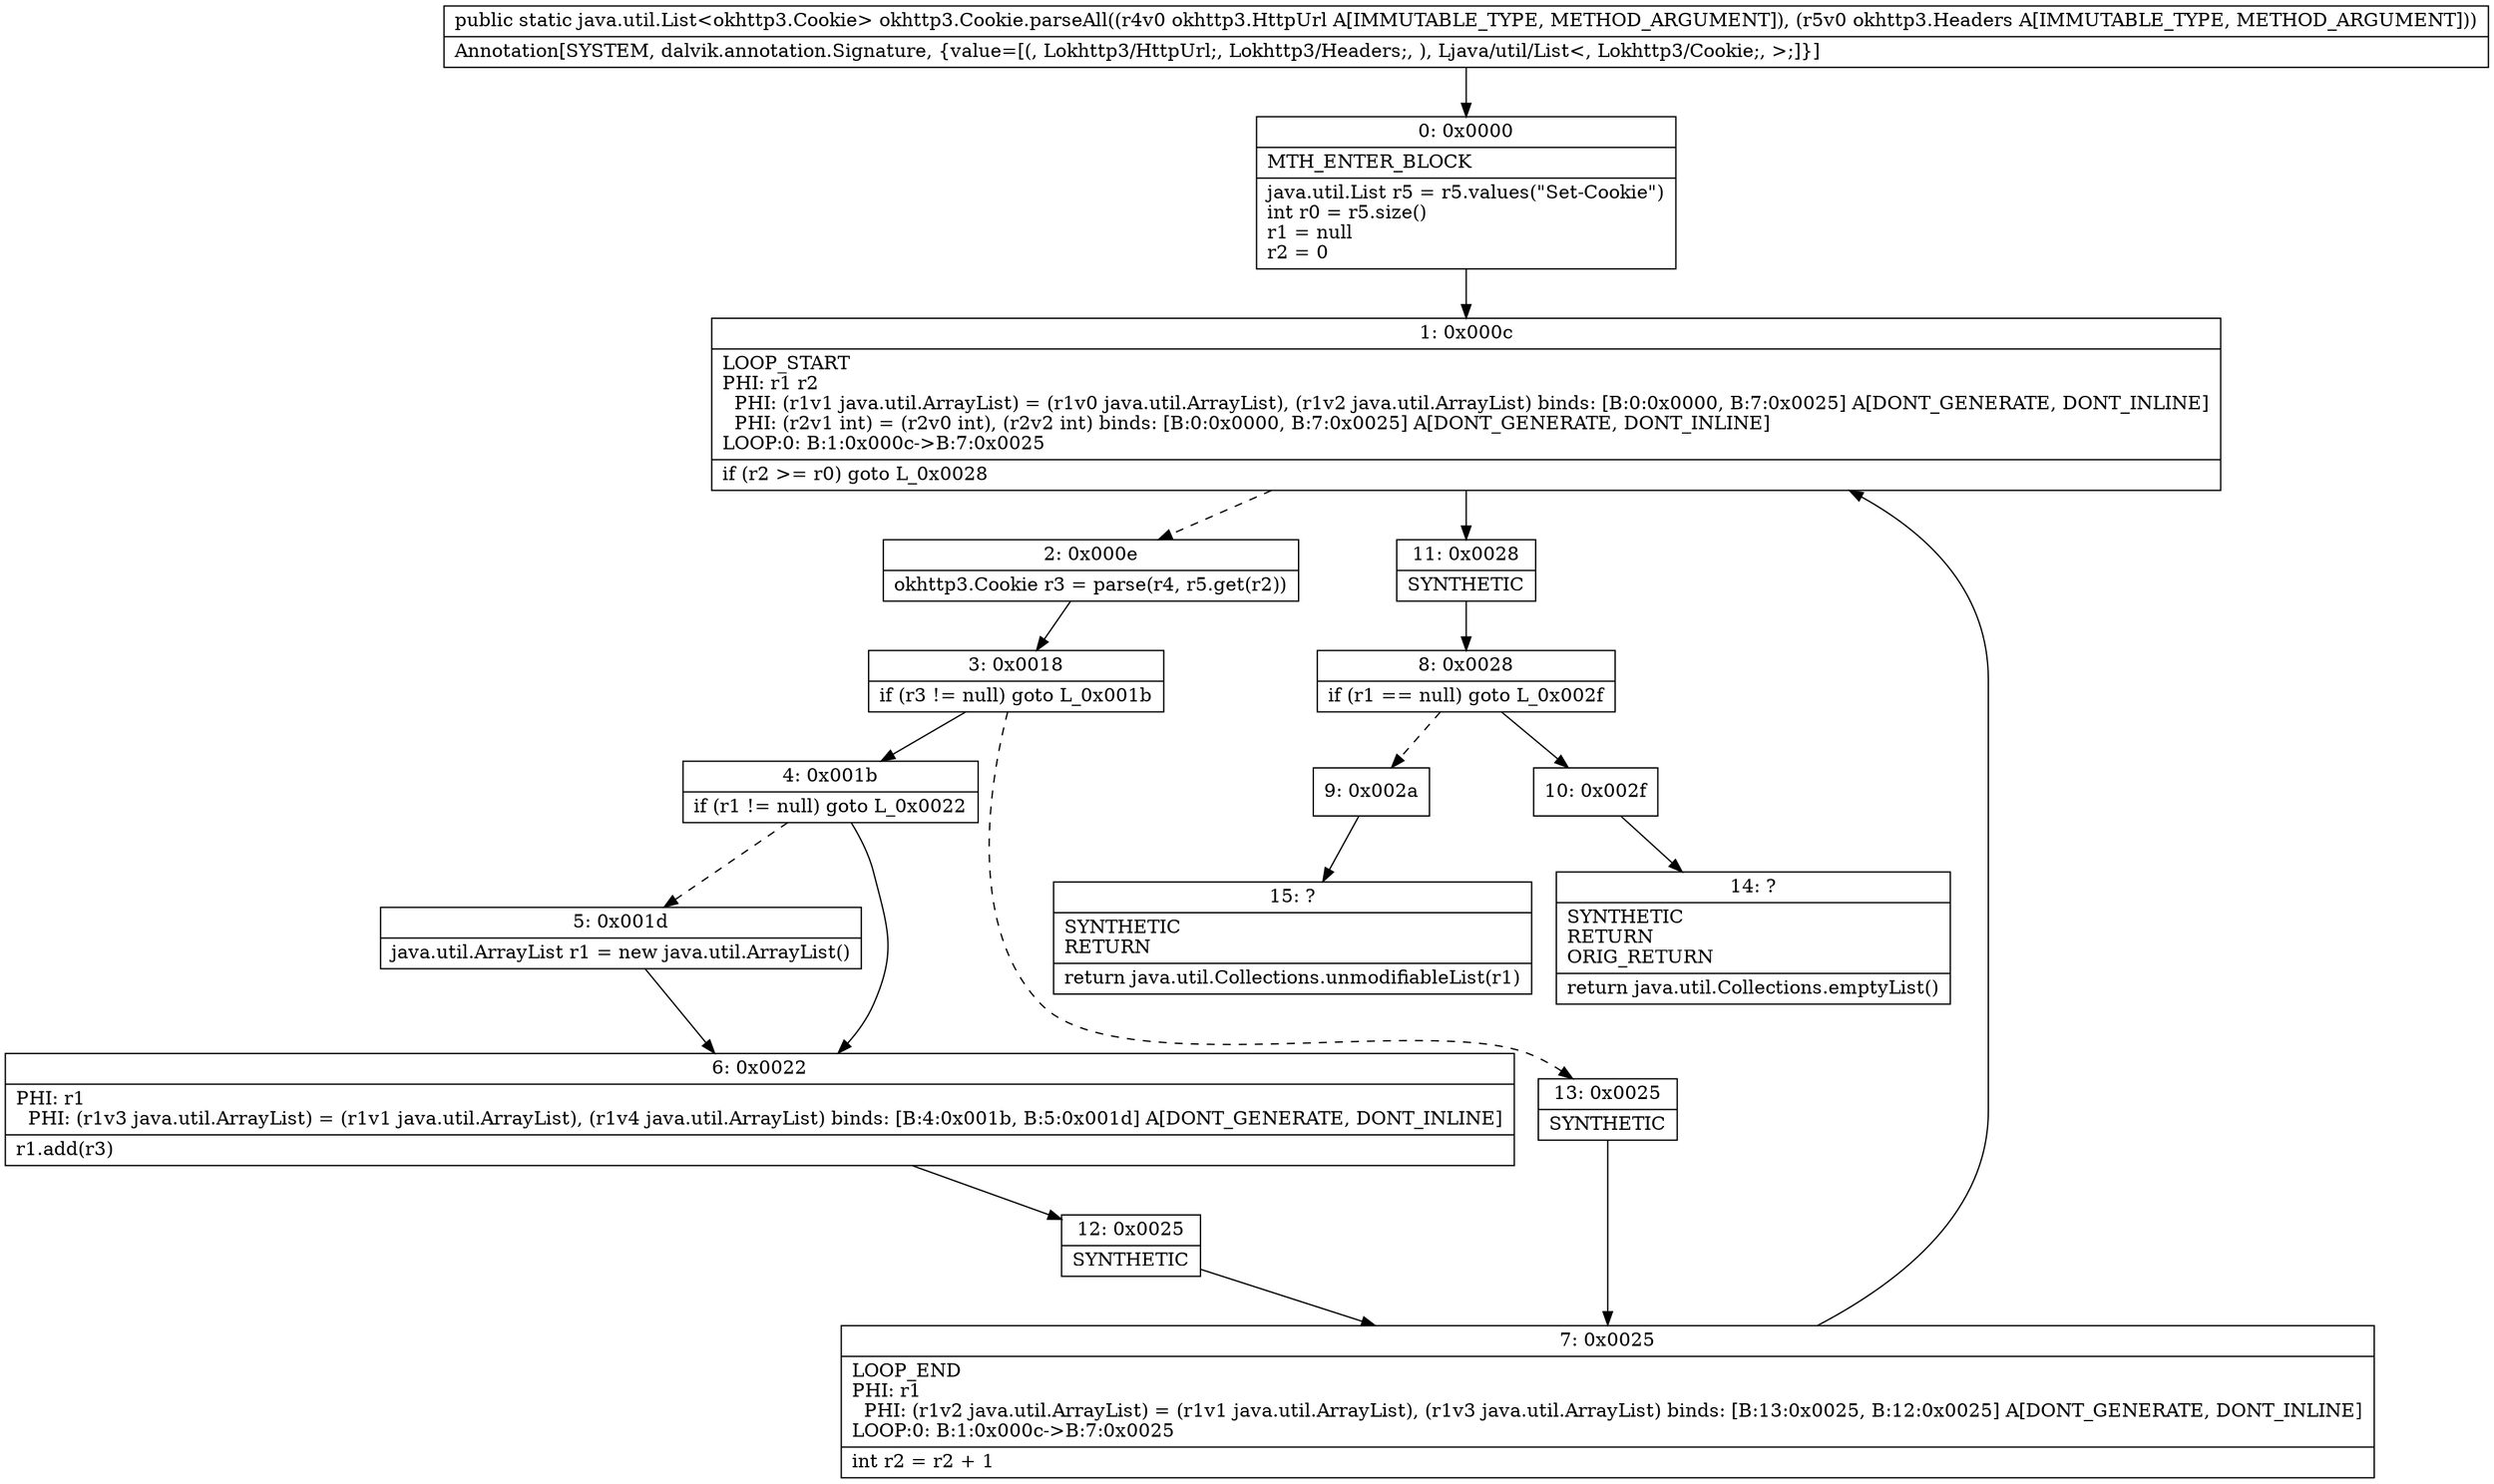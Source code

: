 digraph "CFG forokhttp3.Cookie.parseAll(Lokhttp3\/HttpUrl;Lokhttp3\/Headers;)Ljava\/util\/List;" {
Node_0 [shape=record,label="{0\:\ 0x0000|MTH_ENTER_BLOCK\l|java.util.List r5 = r5.values(\"Set\-Cookie\")\lint r0 = r5.size()\lr1 = null\lr2 = 0\l}"];
Node_1 [shape=record,label="{1\:\ 0x000c|LOOP_START\lPHI: r1 r2 \l  PHI: (r1v1 java.util.ArrayList) = (r1v0 java.util.ArrayList), (r1v2 java.util.ArrayList) binds: [B:0:0x0000, B:7:0x0025] A[DONT_GENERATE, DONT_INLINE]\l  PHI: (r2v1 int) = (r2v0 int), (r2v2 int) binds: [B:0:0x0000, B:7:0x0025] A[DONT_GENERATE, DONT_INLINE]\lLOOP:0: B:1:0x000c\-\>B:7:0x0025\l|if (r2 \>= r0) goto L_0x0028\l}"];
Node_2 [shape=record,label="{2\:\ 0x000e|okhttp3.Cookie r3 = parse(r4, r5.get(r2))\l}"];
Node_3 [shape=record,label="{3\:\ 0x0018|if (r3 != null) goto L_0x001b\l}"];
Node_4 [shape=record,label="{4\:\ 0x001b|if (r1 != null) goto L_0x0022\l}"];
Node_5 [shape=record,label="{5\:\ 0x001d|java.util.ArrayList r1 = new java.util.ArrayList()\l}"];
Node_6 [shape=record,label="{6\:\ 0x0022|PHI: r1 \l  PHI: (r1v3 java.util.ArrayList) = (r1v1 java.util.ArrayList), (r1v4 java.util.ArrayList) binds: [B:4:0x001b, B:5:0x001d] A[DONT_GENERATE, DONT_INLINE]\l|r1.add(r3)\l}"];
Node_7 [shape=record,label="{7\:\ 0x0025|LOOP_END\lPHI: r1 \l  PHI: (r1v2 java.util.ArrayList) = (r1v1 java.util.ArrayList), (r1v3 java.util.ArrayList) binds: [B:13:0x0025, B:12:0x0025] A[DONT_GENERATE, DONT_INLINE]\lLOOP:0: B:1:0x000c\-\>B:7:0x0025\l|int r2 = r2 + 1\l}"];
Node_8 [shape=record,label="{8\:\ 0x0028|if (r1 == null) goto L_0x002f\l}"];
Node_9 [shape=record,label="{9\:\ 0x002a}"];
Node_10 [shape=record,label="{10\:\ 0x002f}"];
Node_11 [shape=record,label="{11\:\ 0x0028|SYNTHETIC\l}"];
Node_12 [shape=record,label="{12\:\ 0x0025|SYNTHETIC\l}"];
Node_13 [shape=record,label="{13\:\ 0x0025|SYNTHETIC\l}"];
Node_14 [shape=record,label="{14\:\ ?|SYNTHETIC\lRETURN\lORIG_RETURN\l|return java.util.Collections.emptyList()\l}"];
Node_15 [shape=record,label="{15\:\ ?|SYNTHETIC\lRETURN\l|return java.util.Collections.unmodifiableList(r1)\l}"];
MethodNode[shape=record,label="{public static java.util.List\<okhttp3.Cookie\> okhttp3.Cookie.parseAll((r4v0 okhttp3.HttpUrl A[IMMUTABLE_TYPE, METHOD_ARGUMENT]), (r5v0 okhttp3.Headers A[IMMUTABLE_TYPE, METHOD_ARGUMENT]))  | Annotation[SYSTEM, dalvik.annotation.Signature, \{value=[(, Lokhttp3\/HttpUrl;, Lokhttp3\/Headers;, ), Ljava\/util\/List\<, Lokhttp3\/Cookie;, \>;]\}]\l}"];
MethodNode -> Node_0;
Node_0 -> Node_1;
Node_1 -> Node_2[style=dashed];
Node_1 -> Node_11;
Node_2 -> Node_3;
Node_3 -> Node_4;
Node_3 -> Node_13[style=dashed];
Node_4 -> Node_5[style=dashed];
Node_4 -> Node_6;
Node_5 -> Node_6;
Node_6 -> Node_12;
Node_7 -> Node_1;
Node_8 -> Node_9[style=dashed];
Node_8 -> Node_10;
Node_9 -> Node_15;
Node_10 -> Node_14;
Node_11 -> Node_8;
Node_12 -> Node_7;
Node_13 -> Node_7;
}

